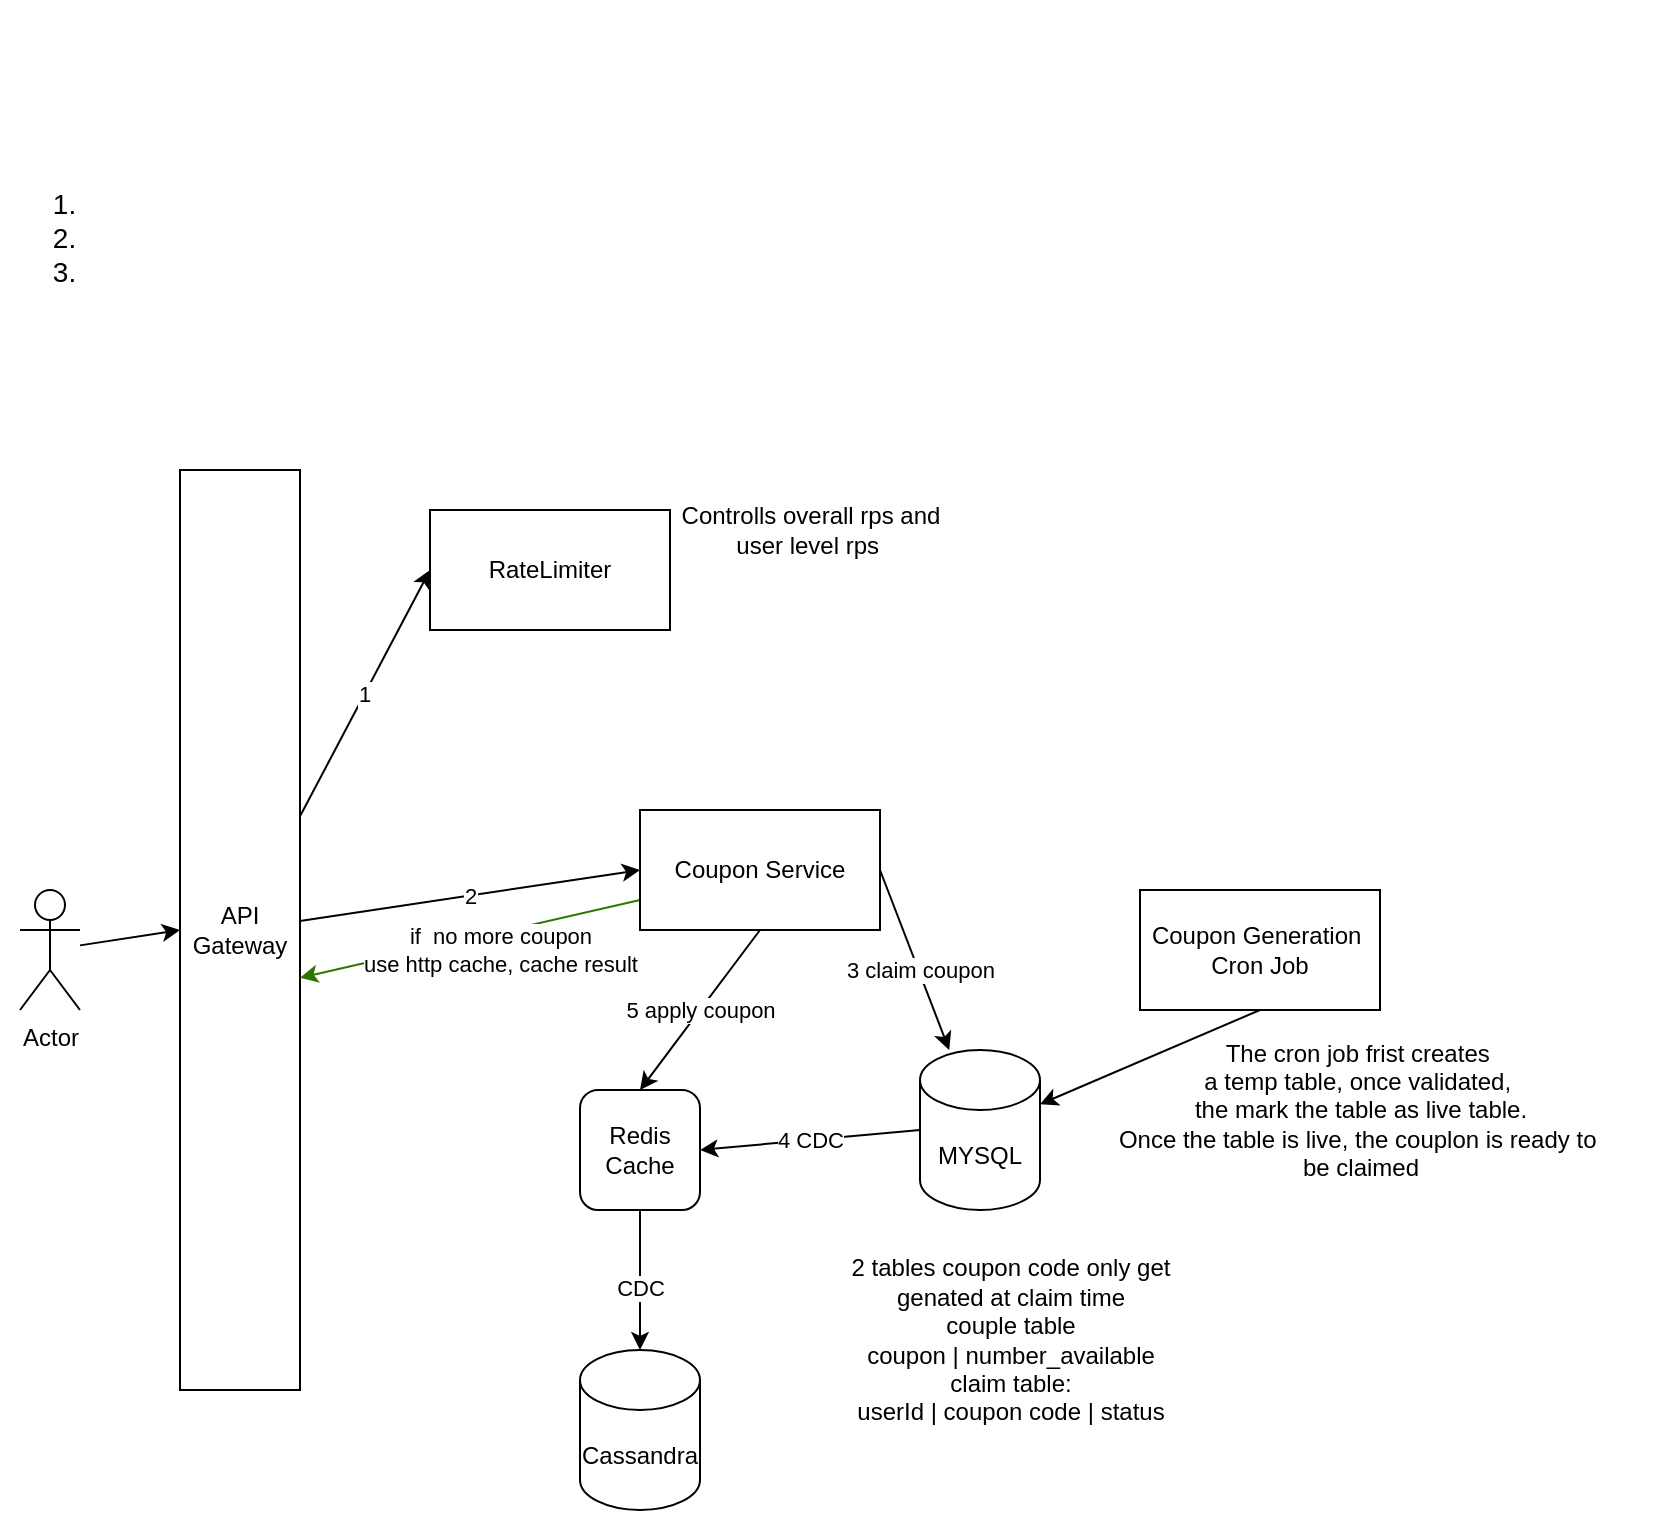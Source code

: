 <mxfile>
    <diagram id="dKkajXmFxVpCtBUvdSiL" name="Coupon_Management_System">
        <mxGraphModel dx="1333" dy="441" grid="1" gridSize="10" guides="1" tooltips="1" connect="1" arrows="1" fold="1" page="1" pageScale="1" pageWidth="850" pageHeight="1100" math="0" shadow="0">
            <root>
                <mxCell id="0"/>
                <mxCell id="1" parent="0"/>
                <mxCell id="2" value="&lt;p style=&quot;box-sizing: border-box ; font-size: 14px ; margin-top: 0px ; margin-bottom: 1em&quot;&gt;&lt;font color=&quot;#ffffff&quot;&gt;design a Coupon Management System for XYZ e-commerce website where 10k new coupons are released into the system by&amp;nbsp;&lt;/font&gt;&lt;/p&gt;&lt;p style=&quot;box-sizing: border-box ; font-size: 14px ; margin-top: 0px ; margin-bottom: 1em&quot;&gt;&lt;font color=&quot;#ffffff&quot;&gt;employees of company every day and 1M users are trying to get hold of coupon, so that they can buy something on the website.&amp;nbsp;&lt;/font&gt;&lt;/p&gt;&lt;p style=&quot;box-sizing: border-box ; font-size: 14px ; margin-top: 0px ; margin-bottom: 1em&quot;&gt;&lt;font color=&quot;#ffffff&quot;&gt;These are the constraints:&lt;/font&gt;&lt;/p&gt;&lt;p style=&quot;box-sizing: border-box ; font-size: 14px ; margin-top: 0px ; margin-bottom: 1em&quot;&gt;&lt;/p&gt;&lt;ol style=&quot;box-sizing: border-box ; margin-top: 0px ; margin-bottom: 1em ; font-size: 14px&quot;&gt;&lt;li style=&quot;box-sizing: border-box&quot;&gt;&lt;font color=&quot;#ffffff&quot;&gt;One user can get only one coupon per day&lt;/font&gt;&lt;/li&gt;&lt;li style=&quot;box-sizing: border-box&quot;&gt;&lt;font color=&quot;#ffffff&quot;&gt;One coupon can only be allocated to a single user at any given time&lt;/font&gt;&lt;/li&gt;&lt;li style=&quot;box-sizing: border-box&quot;&gt;&lt;font color=&quot;#ffffff&quot;&gt;Once a user gets a coupon he/she has to buy something on the website within 5 mins.&lt;/font&gt;&lt;/li&gt;&lt;/ol&gt;&lt;div&gt;&lt;font color=&quot;#ffffff&quot;&gt;&lt;span style=&quot;font-size: 14px&quot;&gt;https://leetcode.com/discuss/interview-question/system-design/786972/Coupon-Management-System%3A-System-Design-Interview&lt;/span&gt;&lt;br&gt;&lt;/font&gt;&lt;/div&gt;&lt;p style=&quot;box-sizing: border-box ; font-size: 14px ; margin-top: 0px ; margin-bottom: 1em ; color: rgb(66 , 66 , 66) ; font-family: , , &amp;#34;segoe ui&amp;#34; , &amp;#34;pingfang sc&amp;#34; , &amp;#34;hiragino sans gb&amp;#34; , &amp;#34;microsoft yahei&amp;#34; , &amp;#34;helvetica neue&amp;#34; , &amp;#34;helvetica&amp;#34; , &amp;#34;arial&amp;#34; , sans-serif , &amp;#34;apple color emoji&amp;#34; , &amp;#34;segoe ui emoji&amp;#34; , &amp;#34;segoe ui symbol&amp;#34; ; background-color: rgb(255 , 255 , 255)&quot;&gt;&lt;/p&gt;" style="text;html=1;align=left;verticalAlign=middle;resizable=0;points=[];autosize=1;strokeColor=none;fillColor=none;" parent="1" vertex="1">
                    <mxGeometry x="90" y="45" width="830" height="190" as="geometry"/>
                </mxCell>
                <mxCell id="10" style="edgeStyle=none;curved=1;html=1;entryX=0;entryY=0.5;entryDx=0;entryDy=0;" edge="1" parent="1" source="3" target="4">
                    <mxGeometry relative="1" as="geometry"/>
                </mxCell>
                <mxCell id="3" value="Actor" style="shape=umlActor;verticalLabelPosition=bottom;verticalAlign=top;html=1;outlineConnect=0;" vertex="1" parent="1">
                    <mxGeometry x="100" y="490" width="30" height="60" as="geometry"/>
                </mxCell>
                <mxCell id="15" value="2" style="edgeStyle=none;curved=1;html=1;entryX=0;entryY=0.5;entryDx=0;entryDy=0;" edge="1" parent="1" source="4" target="11">
                    <mxGeometry relative="1" as="geometry"/>
                </mxCell>
                <mxCell id="20" value="1" style="edgeStyle=none;curved=1;html=1;entryX=0;entryY=0.5;entryDx=0;entryDy=0;" edge="1" parent="1" source="4" target="19">
                    <mxGeometry relative="1" as="geometry"/>
                </mxCell>
                <mxCell id="4" value="API Gateway" style="rounded=0;whiteSpace=wrap;html=1;" vertex="1" parent="1">
                    <mxGeometry x="180" y="280" width="60" height="460" as="geometry"/>
                </mxCell>
                <mxCell id="9" style="edgeStyle=none;curved=1;html=1;exitX=0.5;exitY=1;exitDx=0;exitDy=0;" edge="1" parent="1" source="5" target="6">
                    <mxGeometry relative="1" as="geometry"/>
                </mxCell>
                <mxCell id="5" value="Coupon Generation&amp;nbsp;&lt;br&gt;Cron Job" style="rounded=0;whiteSpace=wrap;html=1;" vertex="1" parent="1">
                    <mxGeometry x="660" y="490" width="120" height="60" as="geometry"/>
                </mxCell>
                <mxCell id="30" value="4 CDC" style="edgeStyle=none;curved=1;html=1;exitX=0;exitY=0.5;exitDx=0;exitDy=0;exitPerimeter=0;entryX=1;entryY=0.5;entryDx=0;entryDy=0;" edge="1" parent="1" source="6" target="13">
                    <mxGeometry relative="1" as="geometry"/>
                </mxCell>
                <mxCell id="6" value="MYSQL" style="shape=cylinder3;whiteSpace=wrap;html=1;boundedLbl=1;backgroundOutline=1;size=15;" vertex="1" parent="1">
                    <mxGeometry x="550" y="570" width="60" height="80" as="geometry"/>
                </mxCell>
                <mxCell id="21" style="edgeStyle=none;curved=1;html=1;exitX=1;exitY=0.5;exitDx=0;exitDy=0;" edge="1" parent="1" source="11" target="6">
                    <mxGeometry relative="1" as="geometry"/>
                </mxCell>
                <mxCell id="32" value="3 claim coupon" style="edgeLabel;html=1;align=center;verticalAlign=middle;resizable=0;points=[];" vertex="1" connectable="0" parent="21">
                    <mxGeometry x="-0.318" relative="1" as="geometry">
                        <mxPoint x="8" y="19" as="offset"/>
                    </mxGeometry>
                </mxCell>
                <mxCell id="31" value="5 apply coupon" style="edgeStyle=none;curved=1;html=1;exitX=0.5;exitY=1;exitDx=0;exitDy=0;entryX=0.5;entryY=0;entryDx=0;entryDy=0;" edge="1" parent="1" source="11" target="13">
                    <mxGeometry relative="1" as="geometry"/>
                </mxCell>
                <mxCell id="33" value="if&amp;nbsp; no more coupon&lt;br&gt;use http cache, cache result" style="edgeStyle=none;curved=1;html=1;exitX=0;exitY=0.75;exitDx=0;exitDy=0;entryX=1;entryY=0.552;entryDx=0;entryDy=0;entryPerimeter=0;fillColor=#60a917;strokeColor=#2D7600;" edge="1" parent="1" source="11" target="4">
                    <mxGeometry x="-0.153" y="9" relative="1" as="geometry">
                        <mxPoint as="offset"/>
                    </mxGeometry>
                </mxCell>
                <mxCell id="11" value="Coupon Service" style="rounded=0;whiteSpace=wrap;html=1;" vertex="1" parent="1">
                    <mxGeometry x="410" y="450" width="120" height="60" as="geometry"/>
                </mxCell>
                <mxCell id="26" style="edgeStyle=none;curved=1;html=1;exitX=0.5;exitY=1;exitDx=0;exitDy=0;" edge="1" parent="1" source="13" target="17">
                    <mxGeometry relative="1" as="geometry"/>
                </mxCell>
                <mxCell id="27" value="CDC" style="edgeLabel;html=1;align=center;verticalAlign=middle;resizable=0;points=[];" vertex="1" connectable="0" parent="26">
                    <mxGeometry x="0.1" relative="1" as="geometry">
                        <mxPoint as="offset"/>
                    </mxGeometry>
                </mxCell>
                <mxCell id="13" value="Redis Cache" style="rounded=1;whiteSpace=wrap;html=1;" vertex="1" parent="1">
                    <mxGeometry x="380" y="590" width="60" height="60" as="geometry"/>
                </mxCell>
                <mxCell id="17" value="Cassandra" style="shape=cylinder3;whiteSpace=wrap;html=1;boundedLbl=1;backgroundOutline=1;size=15;" vertex="1" parent="1">
                    <mxGeometry x="380" y="720" width="60" height="80" as="geometry"/>
                </mxCell>
                <mxCell id="19" value="RateLimiter" style="rounded=0;whiteSpace=wrap;html=1;" vertex="1" parent="1">
                    <mxGeometry x="305" y="300" width="120" height="60" as="geometry"/>
                </mxCell>
                <mxCell id="25" value="2 tables coupon code only get &lt;br&gt;genated at claim time&lt;br&gt;couple table&lt;br&gt;coupon | number_available&lt;br&gt;claim table:&lt;br&gt;userId | coupon code | status" style="text;html=1;align=center;verticalAlign=middle;resizable=0;points=[];autosize=1;strokeColor=none;fillColor=none;" vertex="1" parent="1">
                    <mxGeometry x="510" y="670" width="170" height="90" as="geometry"/>
                </mxCell>
                <mxCell id="28" value="The cron job frist creates&amp;nbsp;&lt;br&gt;a temp table, once validated,&amp;nbsp;&lt;br&gt;the mark the table as live table.&lt;br&gt;Once the table is live, the couplon is ready to&amp;nbsp;&lt;br&gt;be claimed" style="text;html=1;align=center;verticalAlign=middle;resizable=0;points=[];autosize=1;strokeColor=none;fillColor=none;" vertex="1" parent="1">
                    <mxGeometry x="640" y="560" width="260" height="80" as="geometry"/>
                </mxCell>
                <mxCell id="29" value="Controlls overall rps and&lt;br&gt;user level rps&amp;nbsp;" style="text;html=1;align=center;verticalAlign=middle;resizable=0;points=[];autosize=1;strokeColor=none;fillColor=none;" vertex="1" parent="1">
                    <mxGeometry x="425" y="295" width="140" height="30" as="geometry"/>
                </mxCell>
            </root>
        </mxGraphModel>
    </diagram>
</mxfile>